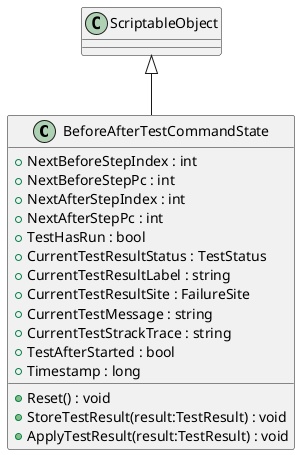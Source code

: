 @startuml
class BeforeAfterTestCommandState {
    + NextBeforeStepIndex : int
    + NextBeforeStepPc : int
    + NextAfterStepIndex : int
    + NextAfterStepPc : int
    + TestHasRun : bool
    + CurrentTestResultStatus : TestStatus
    + CurrentTestResultLabel : string
    + CurrentTestResultSite : FailureSite
    + CurrentTestMessage : string
    + CurrentTestStrackTrace : string
    + TestAfterStarted : bool
    + Timestamp : long
    + Reset() : void
    + StoreTestResult(result:TestResult) : void
    + ApplyTestResult(result:TestResult) : void
}
ScriptableObject <|-- BeforeAfterTestCommandState
@enduml
